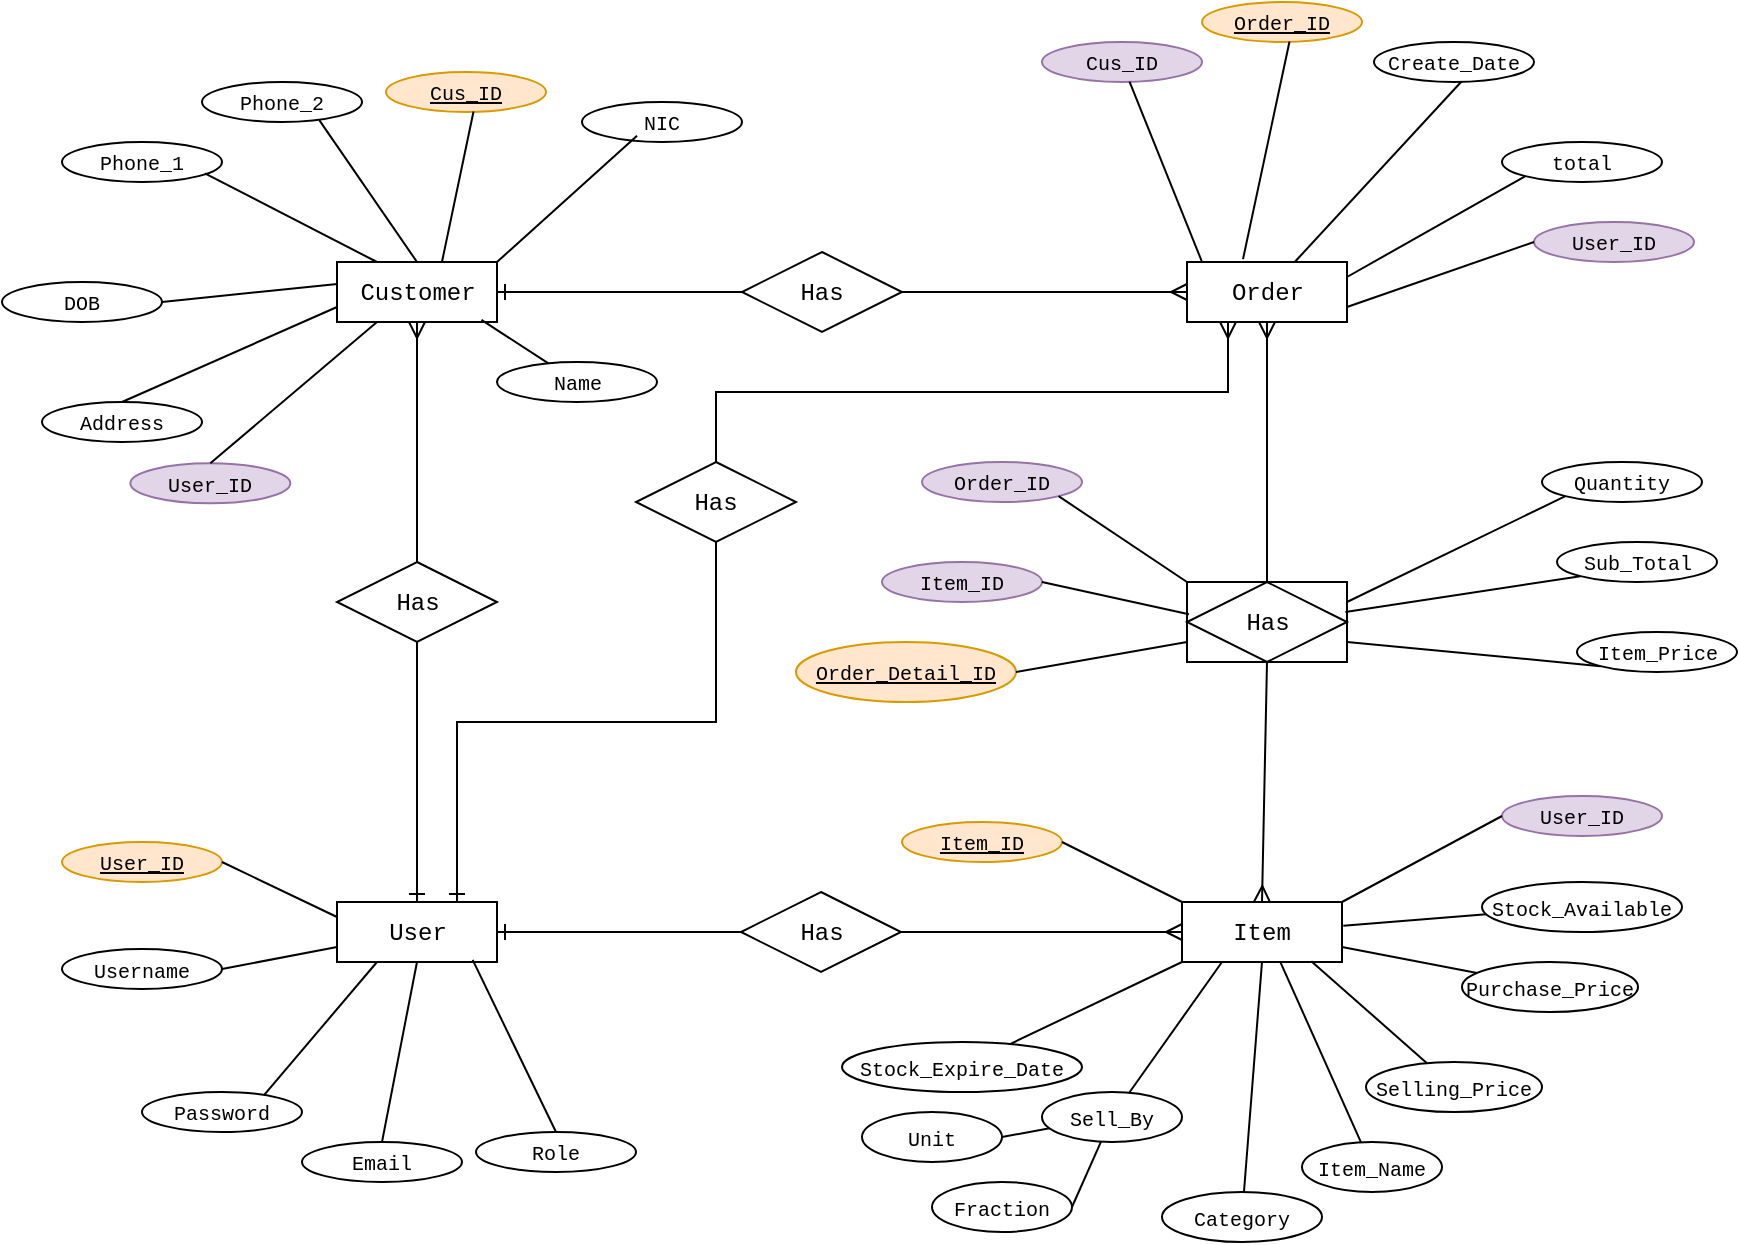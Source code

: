 <mxfile version="24.7.10" pages="2">
  <diagram name="Page-1" id="GAQdqQaSaiLUtLAq9hmA">
    <mxGraphModel dx="1038" dy="693" grid="1" gridSize="10" guides="1" tooltips="1" connect="1" arrows="1" fold="1" page="1" pageScale="1" pageWidth="1654" pageHeight="1169" math="0" shadow="0">
      <root>
        <mxCell id="0" />
        <mxCell id="1" parent="0" />
        <mxCell id="LzNIg7n_GcMWE87P90xB-1" value="&lt;font face=&quot;Courier New&quot;&gt;Item&lt;/font&gt;" style="whiteSpace=wrap;html=1;align=center;" parent="1" vertex="1">
          <mxGeometry x="988" y="725" width="80" height="30" as="geometry" />
        </mxCell>
        <mxCell id="LzNIg7n_GcMWE87P90xB-13" style="rounded=0;orthogonalLoop=1;jettySize=auto;html=1;entryX=0.5;entryY=1;entryDx=0;entryDy=0;endArrow=none;endFill=0;" parent="1" source="LzNIg7n_GcMWE87P90xB-12" target="LzNIg7n_GcMWE87P90xB-1" edge="1">
          <mxGeometry relative="1" as="geometry" />
        </mxCell>
        <mxCell id="LzNIg7n_GcMWE87P90xB-12" value="&lt;div style=&quot;&quot;&gt;&lt;span style=&quot;font-size: 10px;&quot;&gt;&lt;font face=&quot;Courier New&quot;&gt;Category&lt;/font&gt;&lt;/span&gt;&lt;/div&gt;" style="ellipse;whiteSpace=wrap;html=1;align=center;" parent="1" vertex="1">
          <mxGeometry x="978" y="870" width="80" height="25" as="geometry" />
        </mxCell>
        <mxCell id="LzNIg7n_GcMWE87P90xB-14" style="rounded=0;orthogonalLoop=1;jettySize=auto;html=1;endArrow=none;endFill=0;entryX=0.615;entryY=1.001;entryDx=0;entryDy=0;entryPerimeter=0;" parent="1" source="LzNIg7n_GcMWE87P90xB-15" target="LzNIg7n_GcMWE87P90xB-1" edge="1">
          <mxGeometry relative="1" as="geometry">
            <mxPoint x="1100" y="782" as="targetPoint" />
          </mxGeometry>
        </mxCell>
        <mxCell id="LzNIg7n_GcMWE87P90xB-15" value="&lt;font face=&quot;Courier New&quot; style=&quot;font-size: 10px;&quot;&gt;Item_Name&lt;/font&gt;" style="ellipse;whiteSpace=wrap;html=1;align=center;" parent="1" vertex="1">
          <mxGeometry x="1048" y="845" width="70" height="25" as="geometry" />
        </mxCell>
        <mxCell id="LzNIg7n_GcMWE87P90xB-16" style="rounded=0;orthogonalLoop=1;jettySize=auto;html=1;endArrow=none;endFill=0;entryX=0.808;entryY=0.986;entryDx=0;entryDy=0;entryPerimeter=0;" parent="1" source="LzNIg7n_GcMWE87P90xB-17" target="LzNIg7n_GcMWE87P90xB-1" edge="1">
          <mxGeometry relative="1" as="geometry">
            <mxPoint x="1040" y="765" as="targetPoint" />
          </mxGeometry>
        </mxCell>
        <mxCell id="LzNIg7n_GcMWE87P90xB-17" value="&lt;font face=&quot;Courier New&quot; style=&quot;font-size: 10px;&quot;&gt;Selling_Price&lt;/font&gt;" style="ellipse;whiteSpace=wrap;html=1;align=center;" parent="1" vertex="1">
          <mxGeometry x="1080" y="805" width="88" height="25" as="geometry" />
        </mxCell>
        <mxCell id="LzNIg7n_GcMWE87P90xB-18" style="rounded=0;orthogonalLoop=1;jettySize=auto;html=1;endArrow=none;endFill=0;entryX=1;entryY=0.75;entryDx=0;entryDy=0;" parent="1" source="LzNIg7n_GcMWE87P90xB-19" target="LzNIg7n_GcMWE87P90xB-1" edge="1">
          <mxGeometry relative="1" as="geometry">
            <mxPoint x="1059" y="764" as="targetPoint" />
          </mxGeometry>
        </mxCell>
        <mxCell id="LzNIg7n_GcMWE87P90xB-19" value="&lt;font face=&quot;Courier New&quot;&gt;&lt;font size=&quot;1&quot;&gt;Purchase_Price&lt;/font&gt;&lt;/font&gt;" style="ellipse;whiteSpace=wrap;html=1;align=center;" parent="1" vertex="1">
          <mxGeometry x="1128" y="755" width="88" height="25" as="geometry" />
        </mxCell>
        <mxCell id="LzNIg7n_GcMWE87P90xB-20" style="rounded=0;orthogonalLoop=1;jettySize=auto;html=1;endArrow=none;endFill=0;entryX=1.008;entryY=0.395;entryDx=0;entryDy=0;entryPerimeter=0;" parent="1" source="LzNIg7n_GcMWE87P90xB-21" target="LzNIg7n_GcMWE87P90xB-1" edge="1">
          <mxGeometry relative="1" as="geometry">
            <mxPoint x="1078" y="705" as="targetPoint" />
          </mxGeometry>
        </mxCell>
        <mxCell id="LzNIg7n_GcMWE87P90xB-21" value="&lt;font face=&quot;Courier New&quot;&gt;&lt;font size=&quot;1&quot;&gt;Stock_Available&lt;/font&gt;&lt;/font&gt;" style="ellipse;whiteSpace=wrap;html=1;align=center;" parent="1" vertex="1">
          <mxGeometry x="1138" y="715" width="100" height="25" as="geometry" />
        </mxCell>
        <mxCell id="l1fIY8HtY1Hj4yPnjp5b-1" style="rounded=0;orthogonalLoop=1;jettySize=auto;html=1;entryX=0.25;entryY=1;entryDx=0;entryDy=0;endArrow=none;endFill=0;" parent="1" source="l1fIY8HtY1Hj4yPnjp5b-2" target="LzNIg7n_GcMWE87P90xB-1" edge="1">
          <mxGeometry relative="1" as="geometry">
            <mxPoint x="954" y="725" as="targetPoint" />
          </mxGeometry>
        </mxCell>
        <mxCell id="l1fIY8HtY1Hj4yPnjp5b-5" style="rounded=0;orthogonalLoop=1;jettySize=auto;html=1;entryX=1;entryY=0.5;entryDx=0;entryDy=0;endArrow=none;endFill=0;" parent="1" source="l1fIY8HtY1Hj4yPnjp5b-2" target="l1fIY8HtY1Hj4yPnjp5b-3" edge="1">
          <mxGeometry relative="1" as="geometry" />
        </mxCell>
        <mxCell id="l1fIY8HtY1Hj4yPnjp5b-6" style="rounded=0;orthogonalLoop=1;jettySize=auto;html=1;entryX=1;entryY=0.5;entryDx=0;entryDy=0;endArrow=none;endFill=0;" parent="1" source="l1fIY8HtY1Hj4yPnjp5b-2" target="l1fIY8HtY1Hj4yPnjp5b-4" edge="1">
          <mxGeometry relative="1" as="geometry" />
        </mxCell>
        <mxCell id="l1fIY8HtY1Hj4yPnjp5b-2" value="&lt;div style=&quot;&quot;&gt;&lt;span style=&quot;font-size: 10px;&quot;&gt;&lt;font face=&quot;Courier New&quot;&gt;Sell_By&lt;/font&gt;&lt;/span&gt;&lt;/div&gt;" style="ellipse;whiteSpace=wrap;html=1;align=center;" parent="1" vertex="1">
          <mxGeometry x="918" y="820" width="70" height="25" as="geometry" />
        </mxCell>
        <mxCell id="l1fIY8HtY1Hj4yPnjp5b-3" value="&lt;div style=&quot;&quot;&gt;&lt;span style=&quot;font-size: 10px;&quot;&gt;&lt;font face=&quot;Courier New&quot;&gt;Unit&lt;/font&gt;&lt;/span&gt;&lt;/div&gt;" style="ellipse;whiteSpace=wrap;html=1;align=center;" parent="1" vertex="1">
          <mxGeometry x="828" y="830" width="70" height="25" as="geometry" />
        </mxCell>
        <mxCell id="l1fIY8HtY1Hj4yPnjp5b-4" value="&lt;div style=&quot;&quot;&gt;&lt;span style=&quot;font-size: 10px;&quot;&gt;&lt;font face=&quot;Courier New&quot;&gt;Fraction&lt;/font&gt;&lt;/span&gt;&lt;/div&gt;" style="ellipse;whiteSpace=wrap;html=1;align=center;" parent="1" vertex="1">
          <mxGeometry x="863" y="865" width="70" height="25" as="geometry" />
        </mxCell>
        <mxCell id="l1fIY8HtY1Hj4yPnjp5b-7" style="rounded=0;orthogonalLoop=1;jettySize=auto;html=1;endArrow=none;endFill=0;entryX=0;entryY=1;entryDx=0;entryDy=0;" parent="1" source="l1fIY8HtY1Hj4yPnjp5b-8" target="LzNIg7n_GcMWE87P90xB-1" edge="1">
          <mxGeometry relative="1" as="geometry">
            <mxPoint x="788" y="737" as="targetPoint" />
          </mxGeometry>
        </mxCell>
        <mxCell id="l1fIY8HtY1Hj4yPnjp5b-8" value="&lt;font face=&quot;Courier New&quot;&gt;&lt;font size=&quot;1&quot;&gt;Stock_Expire_Date&lt;/font&gt;&lt;/font&gt;" style="ellipse;whiteSpace=wrap;html=1;align=center;" parent="1" vertex="1">
          <mxGeometry x="818" y="795" width="120" height="25" as="geometry" />
        </mxCell>
        <mxCell id="Owiz3C77NYRJmFUTiHMg-1" value="&lt;font face=&quot;Courier New&quot;&gt;Customer&lt;/font&gt;" style="whiteSpace=wrap;html=1;align=center;" vertex="1" parent="1">
          <mxGeometry x="565.5" y="405" width="80" height="30" as="geometry" />
        </mxCell>
        <mxCell id="Owiz3C77NYRJmFUTiHMg-2" value="&lt;font face=&quot;Courier New&quot;&gt;Order&lt;/font&gt;" style="whiteSpace=wrap;html=1;align=center;" vertex="1" parent="1">
          <mxGeometry x="990.5" y="405" width="80" height="30" as="geometry" />
        </mxCell>
        <mxCell id="Owiz3C77NYRJmFUTiHMg-6" value="" style="fontSize=12;html=1;endArrow=ERmany;rounded=0;entryX=0.5;entryY=0;entryDx=0;entryDy=0;exitX=0.5;exitY=1;exitDx=0;exitDy=0;" edge="1" parent="1" source="Owiz3C77NYRJmFUTiHMg-8" target="LzNIg7n_GcMWE87P90xB-1">
          <mxGeometry width="100" height="100" relative="1" as="geometry">
            <mxPoint x="1028" y="615" as="sourcePoint" />
            <mxPoint x="898" y="555" as="targetPoint" />
          </mxGeometry>
        </mxCell>
        <mxCell id="Owiz3C77NYRJmFUTiHMg-7" value="" style="fontSize=12;html=1;endArrow=ERmany;rounded=0;entryX=0.5;entryY=1;entryDx=0;entryDy=0;exitX=0.5;exitY=0;exitDx=0;exitDy=0;" edge="1" parent="1" source="Owiz3C77NYRJmFUTiHMg-8" target="Owiz3C77NYRJmFUTiHMg-2">
          <mxGeometry width="100" height="100" relative="1" as="geometry">
            <mxPoint x="1028" y="555" as="sourcePoint" />
            <mxPoint x="1038" y="735" as="targetPoint" />
          </mxGeometry>
        </mxCell>
        <mxCell id="Owiz3C77NYRJmFUTiHMg-8" value="&lt;font face=&quot;Courier New&quot;&gt;Has&lt;/font&gt;" style="shape=associativeEntity;whiteSpace=wrap;html=1;align=center;" vertex="1" parent="1">
          <mxGeometry x="990.5" y="565" width="80" height="40" as="geometry" />
        </mxCell>
        <mxCell id="Owiz3C77NYRJmFUTiHMg-9" value="&lt;font face=&quot;Courier New&quot;&gt;Has&lt;/font&gt;" style="shape=rhombus;perimeter=rhombusPerimeter;whiteSpace=wrap;html=1;align=center;" vertex="1" parent="1">
          <mxGeometry x="768" y="400" width="80" height="40" as="geometry" />
        </mxCell>
        <mxCell id="Owiz3C77NYRJmFUTiHMg-10" value="" style="fontSize=12;html=1;endArrow=ERmany;rounded=0;entryX=0;entryY=0.5;entryDx=0;entryDy=0;exitX=1;exitY=0.5;exitDx=0;exitDy=0;" edge="1" parent="1" source="Owiz3C77NYRJmFUTiHMg-9" target="Owiz3C77NYRJmFUTiHMg-2">
          <mxGeometry width="100" height="100" relative="1" as="geometry">
            <mxPoint x="1041" y="575" as="sourcePoint" />
            <mxPoint x="1041" y="445" as="targetPoint" />
          </mxGeometry>
        </mxCell>
        <mxCell id="Owiz3C77NYRJmFUTiHMg-11" value="" style="fontSize=12;html=1;endArrow=ERone;endFill=1;rounded=0;entryX=1;entryY=0.5;entryDx=0;entryDy=0;exitX=0;exitY=0.5;exitDx=0;exitDy=0;" edge="1" parent="1" source="Owiz3C77NYRJmFUTiHMg-9" target="Owiz3C77NYRJmFUTiHMg-1">
          <mxGeometry width="100" height="100" relative="1" as="geometry">
            <mxPoint x="868" y="655" as="sourcePoint" />
            <mxPoint x="968" y="555" as="targetPoint" />
          </mxGeometry>
        </mxCell>
        <mxCell id="Owiz3C77NYRJmFUTiHMg-12" value="&lt;font face=&quot;Courier New&quot;&gt;&lt;font size=&quot;1&quot;&gt;Name&lt;/font&gt;&lt;/font&gt;" style="ellipse;whiteSpace=wrap;html=1;align=center;" vertex="1" parent="1">
          <mxGeometry x="645.5" y="455" width="80" height="20" as="geometry" />
        </mxCell>
        <mxCell id="Owiz3C77NYRJmFUTiHMg-13" style="rounded=0;orthogonalLoop=1;jettySize=auto;html=1;endArrow=none;endFill=0;entryX=0.903;entryY=0.966;entryDx=0;entryDy=0;entryPerimeter=0;" edge="1" source="Owiz3C77NYRJmFUTiHMg-12" parent="1" target="Owiz3C77NYRJmFUTiHMg-1">
          <mxGeometry relative="1" as="geometry">
            <mxPoint x="698" y="495" as="targetPoint" />
          </mxGeometry>
        </mxCell>
        <mxCell id="Owiz3C77NYRJmFUTiHMg-14" value="&lt;font face=&quot;Courier New&quot;&gt;&lt;font size=&quot;1&quot;&gt;NIC&lt;/font&gt;&lt;/font&gt;" style="ellipse;whiteSpace=wrap;html=1;align=center;" vertex="1" parent="1">
          <mxGeometry x="688" y="325" width="80" height="20" as="geometry" />
        </mxCell>
        <mxCell id="Owiz3C77NYRJmFUTiHMg-15" style="rounded=0;orthogonalLoop=1;jettySize=auto;html=1;endArrow=none;endFill=0;entryX=1;entryY=0;entryDx=0;entryDy=0;exitX=0.344;exitY=0.842;exitDx=0;exitDy=0;exitPerimeter=0;" edge="1" parent="1" source="Owiz3C77NYRJmFUTiHMg-14" target="Owiz3C77NYRJmFUTiHMg-1">
          <mxGeometry relative="1" as="geometry">
            <mxPoint x="648" y="444" as="targetPoint" />
            <mxPoint x="656" y="485" as="sourcePoint" />
          </mxGeometry>
        </mxCell>
        <mxCell id="Owiz3C77NYRJmFUTiHMg-16" value="&lt;font face=&quot;Courier New&quot;&gt;&lt;font size=&quot;1&quot;&gt;Address&lt;/font&gt;&lt;/font&gt;" style="ellipse;whiteSpace=wrap;html=1;align=center;" vertex="1" parent="1">
          <mxGeometry x="418" y="475" width="80" height="20" as="geometry" />
        </mxCell>
        <mxCell id="Owiz3C77NYRJmFUTiHMg-17" style="rounded=0;orthogonalLoop=1;jettySize=auto;html=1;endArrow=none;endFill=0;entryX=0;entryY=0.75;entryDx=0;entryDy=0;exitX=0.5;exitY=0;exitDx=0;exitDy=0;" edge="1" source="Owiz3C77NYRJmFUTiHMg-16" parent="1" target="Owiz3C77NYRJmFUTiHMg-1">
          <mxGeometry relative="1" as="geometry">
            <mxPoint x="526" y="415" as="targetPoint" />
            <mxPoint x="576" y="465" as="sourcePoint" />
          </mxGeometry>
        </mxCell>
        <mxCell id="Owiz3C77NYRJmFUTiHMg-18" value="&lt;font face=&quot;Courier New&quot;&gt;&lt;font size=&quot;1&quot;&gt;DOB&lt;/font&gt;&lt;/font&gt;" style="ellipse;whiteSpace=wrap;html=1;align=center;" vertex="1" parent="1">
          <mxGeometry x="398" y="415" width="80" height="20" as="geometry" />
        </mxCell>
        <mxCell id="Owiz3C77NYRJmFUTiHMg-19" style="rounded=0;orthogonalLoop=1;jettySize=auto;html=1;endArrow=none;endFill=0;entryX=0.002;entryY=0.365;entryDx=0;entryDy=0;exitX=1;exitY=0.5;exitDx=0;exitDy=0;entryPerimeter=0;" edge="1" source="Owiz3C77NYRJmFUTiHMg-18" parent="1" target="Owiz3C77NYRJmFUTiHMg-1">
          <mxGeometry relative="1" as="geometry">
            <mxPoint x="516" y="368" as="targetPoint" />
            <mxPoint x="526" y="405" as="sourcePoint" />
          </mxGeometry>
        </mxCell>
        <mxCell id="Owiz3C77NYRJmFUTiHMg-20" value="&lt;font face=&quot;Courier New&quot;&gt;&lt;font size=&quot;1&quot;&gt;Phone_1&lt;/font&gt;&lt;/font&gt;" style="ellipse;whiteSpace=wrap;html=1;align=center;" vertex="1" parent="1">
          <mxGeometry x="428" y="345" width="80" height="20" as="geometry" />
        </mxCell>
        <mxCell id="Owiz3C77NYRJmFUTiHMg-21" style="rounded=0;orthogonalLoop=1;jettySize=auto;html=1;endArrow=none;endFill=0;entryX=0.25;entryY=0;entryDx=0;entryDy=0;exitX=0.893;exitY=0.786;exitDx=0;exitDy=0;exitPerimeter=0;" edge="1" source="Owiz3C77NYRJmFUTiHMg-20" parent="1" target="Owiz3C77NYRJmFUTiHMg-1">
          <mxGeometry relative="1" as="geometry">
            <mxPoint x="586" y="356" as="targetPoint" />
            <mxPoint x="546" y="345" as="sourcePoint" />
          </mxGeometry>
        </mxCell>
        <mxCell id="Owiz3C77NYRJmFUTiHMg-22" value="&lt;font face=&quot;Courier New&quot;&gt;&lt;font size=&quot;1&quot;&gt;Phone_2&lt;/font&gt;&lt;/font&gt;" style="ellipse;whiteSpace=wrap;html=1;align=center;" vertex="1" parent="1">
          <mxGeometry x="498" y="315" width="80" height="20" as="geometry" />
        </mxCell>
        <mxCell id="Owiz3C77NYRJmFUTiHMg-23" style="rounded=0;orthogonalLoop=1;jettySize=auto;html=1;endArrow=none;endFill=0;entryX=0.5;entryY=0;entryDx=0;entryDy=0;exitX=0.733;exitY=0.952;exitDx=0;exitDy=0;exitPerimeter=0;" edge="1" source="Owiz3C77NYRJmFUTiHMg-22" parent="1" target="Owiz3C77NYRJmFUTiHMg-1">
          <mxGeometry relative="1" as="geometry">
            <mxPoint x="656" y="375" as="targetPoint" />
            <mxPoint x="616" y="315" as="sourcePoint" />
          </mxGeometry>
        </mxCell>
        <mxCell id="Owiz3C77NYRJmFUTiHMg-24" value="&lt;font face=&quot;Courier New&quot;&gt;&lt;font size=&quot;1&quot;&gt;&lt;u&gt;Cus_ID&lt;/u&gt;&lt;/font&gt;&lt;/font&gt;" style="ellipse;whiteSpace=wrap;html=1;align=center;fillColor=#ffe6cc;strokeColor=#d79b00;" vertex="1" parent="1">
          <mxGeometry x="590" y="310" width="80" height="20" as="geometry" />
        </mxCell>
        <mxCell id="Owiz3C77NYRJmFUTiHMg-25" style="rounded=0;orthogonalLoop=1;jettySize=auto;html=1;endArrow=none;endFill=0;entryX=0.656;entryY=0;entryDx=0;entryDy=0;exitX=0.547;exitY=0.988;exitDx=0;exitDy=0;exitPerimeter=0;entryPerimeter=0;" edge="1" source="Owiz3C77NYRJmFUTiHMg-24" parent="1" target="Owiz3C77NYRJmFUTiHMg-1">
          <mxGeometry relative="1" as="geometry">
            <mxPoint x="698" y="400" as="targetPoint" />
            <mxPoint x="708" y="310" as="sourcePoint" />
          </mxGeometry>
        </mxCell>
        <mxCell id="Owiz3C77NYRJmFUTiHMg-26" value="&lt;font face=&quot;Courier New&quot;&gt;&lt;font size=&quot;1&quot;&gt;Cus_ID&lt;/font&gt;&lt;/font&gt;" style="ellipse;whiteSpace=wrap;html=1;align=center;fillColor=#e1d5e7;strokeColor=#9673a6;" vertex="1" parent="1">
          <mxGeometry x="918" y="295" width="80" height="20" as="geometry" />
        </mxCell>
        <mxCell id="Owiz3C77NYRJmFUTiHMg-27" style="rounded=0;orthogonalLoop=1;jettySize=auto;html=1;endArrow=none;endFill=0;exitX=0.547;exitY=0.988;exitDx=0;exitDy=0;exitPerimeter=0;entryX=0.094;entryY=0;entryDx=0;entryDy=0;entryPerimeter=0;" edge="1" source="Owiz3C77NYRJmFUTiHMg-26" parent="1" target="Owiz3C77NYRJmFUTiHMg-2">
          <mxGeometry relative="1" as="geometry">
            <mxPoint x="628" y="415" as="targetPoint" />
            <mxPoint x="718" y="320" as="sourcePoint" />
          </mxGeometry>
        </mxCell>
        <mxCell id="Owiz3C77NYRJmFUTiHMg-28" value="&lt;font face=&quot;Courier New&quot;&gt;&lt;font size=&quot;1&quot;&gt;&lt;u&gt;Order_ID&lt;/u&gt;&lt;/font&gt;&lt;/font&gt;" style="ellipse;whiteSpace=wrap;html=1;align=center;fillColor=#ffe6cc;strokeColor=#d79b00;" vertex="1" parent="1">
          <mxGeometry x="998" y="275" width="80" height="20" as="geometry" />
        </mxCell>
        <mxCell id="Owiz3C77NYRJmFUTiHMg-29" style="rounded=0;orthogonalLoop=1;jettySize=auto;html=1;endArrow=none;endFill=0;exitX=0.547;exitY=0.988;exitDx=0;exitDy=0;exitPerimeter=0;entryX=0.35;entryY=-0.048;entryDx=0;entryDy=0;entryPerimeter=0;" edge="1" source="Owiz3C77NYRJmFUTiHMg-28" parent="1" target="Owiz3C77NYRJmFUTiHMg-2">
          <mxGeometry relative="1" as="geometry">
            <mxPoint x="1083" y="385" as="targetPoint" />
            <mxPoint x="803" y="300" as="sourcePoint" />
          </mxGeometry>
        </mxCell>
        <mxCell id="Owiz3C77NYRJmFUTiHMg-30" value="&lt;font face=&quot;Courier New&quot;&gt;&lt;font size=&quot;1&quot;&gt;Create_Date&lt;/font&gt;&lt;/font&gt;" style="ellipse;whiteSpace=wrap;html=1;align=center;" vertex="1" parent="1">
          <mxGeometry x="1084" y="295" width="80" height="20" as="geometry" />
        </mxCell>
        <mxCell id="Owiz3C77NYRJmFUTiHMg-31" style="rounded=0;orthogonalLoop=1;jettySize=auto;html=1;endArrow=none;endFill=0;exitX=0.547;exitY=0.988;exitDx=0;exitDy=0;exitPerimeter=0;" edge="1" source="Owiz3C77NYRJmFUTiHMg-30" parent="1" target="Owiz3C77NYRJmFUTiHMg-2">
          <mxGeometry relative="1" as="geometry">
            <mxPoint x="1105" y="424" as="targetPoint" />
            <mxPoint x="889" y="320" as="sourcePoint" />
          </mxGeometry>
        </mxCell>
        <mxCell id="Owiz3C77NYRJmFUTiHMg-32" value="&lt;font face=&quot;Courier New&quot;&gt;&lt;font size=&quot;1&quot;&gt;total&lt;/font&gt;&lt;/font&gt;" style="ellipse;whiteSpace=wrap;html=1;align=center;" vertex="1" parent="1">
          <mxGeometry x="1148" y="345" width="80" height="20" as="geometry" />
        </mxCell>
        <mxCell id="Owiz3C77NYRJmFUTiHMg-33" style="rounded=0;orthogonalLoop=1;jettySize=auto;html=1;endArrow=none;endFill=0;exitX=0;exitY=1;exitDx=0;exitDy=0;entryX=1;entryY=0.25;entryDx=0;entryDy=0;" edge="1" source="Owiz3C77NYRJmFUTiHMg-32" parent="1" target="Owiz3C77NYRJmFUTiHMg-2">
          <mxGeometry relative="1" as="geometry">
            <mxPoint x="1112" y="455" as="targetPoint" />
            <mxPoint x="957" y="370" as="sourcePoint" />
          </mxGeometry>
        </mxCell>
        <mxCell id="Owiz3C77NYRJmFUTiHMg-34" value="&lt;font face=&quot;Courier New&quot;&gt;&lt;font size=&quot;1&quot;&gt;Quantity&lt;/font&gt;&lt;/font&gt;" style="ellipse;whiteSpace=wrap;html=1;align=center;" vertex="1" parent="1">
          <mxGeometry x="1168" y="505" width="80" height="20" as="geometry" />
        </mxCell>
        <mxCell id="Owiz3C77NYRJmFUTiHMg-35" style="rounded=0;orthogonalLoop=1;jettySize=auto;html=1;endArrow=none;endFill=0;exitX=0;exitY=1;exitDx=0;exitDy=0;entryX=1;entryY=0.25;entryDx=0;entryDy=0;" edge="1" source="Owiz3C77NYRJmFUTiHMg-34" parent="1" target="Owiz3C77NYRJmFUTiHMg-8">
          <mxGeometry relative="1" as="geometry">
            <mxPoint x="1104.13" y="710.84" as="targetPoint" />
            <mxPoint x="1000.87" y="520" as="sourcePoint" />
          </mxGeometry>
        </mxCell>
        <mxCell id="Owiz3C77NYRJmFUTiHMg-36" value="&lt;font face=&quot;Courier New&quot;&gt;&lt;font size=&quot;1&quot;&gt;Order_ID&lt;/font&gt;&lt;/font&gt;" style="ellipse;whiteSpace=wrap;html=1;align=center;fillColor=#e1d5e7;strokeColor=#9673a6;" vertex="1" parent="1">
          <mxGeometry x="858" y="505" width="80" height="20" as="geometry" />
        </mxCell>
        <mxCell id="Owiz3C77NYRJmFUTiHMg-37" style="rounded=0;orthogonalLoop=1;jettySize=auto;html=1;endArrow=none;endFill=0;exitX=1;exitY=1;exitDx=0;exitDy=0;entryX=0;entryY=0;entryDx=0;entryDy=0;" edge="1" source="Owiz3C77NYRJmFUTiHMg-36" parent="1" target="Owiz3C77NYRJmFUTiHMg-8">
          <mxGeometry relative="1" as="geometry">
            <mxPoint x="879" y="624" as="targetPoint" />
            <mxPoint x="663" y="520" as="sourcePoint" />
          </mxGeometry>
        </mxCell>
        <mxCell id="Owiz3C77NYRJmFUTiHMg-38" value="&lt;font face=&quot;Courier New&quot;&gt;&lt;font size=&quot;1&quot;&gt;&lt;u&gt;Item_ID&lt;/u&gt;&lt;/font&gt;&lt;/font&gt;" style="ellipse;whiteSpace=wrap;html=1;align=center;fillColor=#ffe6cc;strokeColor=#d79b00;" vertex="1" parent="1">
          <mxGeometry x="848" y="685" width="80" height="20" as="geometry" />
        </mxCell>
        <mxCell id="Owiz3C77NYRJmFUTiHMg-39" style="rounded=0;orthogonalLoop=1;jettySize=auto;html=1;endArrow=none;endFill=0;exitX=1;exitY=0.5;exitDx=0;exitDy=0;entryX=0;entryY=0;entryDx=0;entryDy=0;" edge="1" source="Owiz3C77NYRJmFUTiHMg-38" parent="1" target="LzNIg7n_GcMWE87P90xB-1">
          <mxGeometry relative="1" as="geometry">
            <mxPoint x="988" y="775" as="targetPoint" />
            <mxPoint x="657.44" y="706.65" as="sourcePoint" />
          </mxGeometry>
        </mxCell>
        <mxCell id="Owiz3C77NYRJmFUTiHMg-40" value="&lt;font face=&quot;Courier New&quot;&gt;&lt;font size=&quot;1&quot;&gt;Item_ID&lt;/font&gt;&lt;/font&gt;" style="ellipse;whiteSpace=wrap;html=1;align=center;fillColor=#e1d5e7;strokeColor=#9673a6;" vertex="1" parent="1">
          <mxGeometry x="838" y="555" width="80" height="20" as="geometry" />
        </mxCell>
        <mxCell id="Owiz3C77NYRJmFUTiHMg-41" style="rounded=0;orthogonalLoop=1;jettySize=auto;html=1;endArrow=none;endFill=0;exitX=1;exitY=0.5;exitDx=0;exitDy=0;entryX=0.012;entryY=0.404;entryDx=0;entryDy=0;entryPerimeter=0;" edge="1" source="Owiz3C77NYRJmFUTiHMg-40" parent="1" target="Owiz3C77NYRJmFUTiHMg-8">
          <mxGeometry relative="1" as="geometry">
            <mxPoint x="990.5" y="593" as="targetPoint" />
            <mxPoint x="659.94" y="566.65" as="sourcePoint" />
          </mxGeometry>
        </mxCell>
        <mxCell id="Owiz3C77NYRJmFUTiHMg-42" value="&lt;font face=&quot;Courier New&quot;&gt;&lt;font size=&quot;1&quot;&gt;&lt;u&gt;Order_Detail_ID&lt;/u&gt;&lt;/font&gt;&lt;/font&gt;" style="ellipse;whiteSpace=wrap;html=1;align=center;fillColor=#ffe6cc;strokeColor=#d79b00;" vertex="1" parent="1">
          <mxGeometry x="795" y="595" width="110" height="30" as="geometry" />
        </mxCell>
        <mxCell id="Owiz3C77NYRJmFUTiHMg-43" style="rounded=0;orthogonalLoop=1;jettySize=auto;html=1;endArrow=none;endFill=0;exitX=1;exitY=0.5;exitDx=0;exitDy=0;entryX=0;entryY=0.75;entryDx=0;entryDy=0;" edge="1" source="Owiz3C77NYRJmFUTiHMg-42" parent="1" target="Owiz3C77NYRJmFUTiHMg-8">
          <mxGeometry relative="1" as="geometry">
            <mxPoint x="982" y="621" as="targetPoint" />
            <mxPoint x="650.94" y="606.65" as="sourcePoint" />
          </mxGeometry>
        </mxCell>
        <mxCell id="Owiz3C77NYRJmFUTiHMg-44" value="&lt;font face=&quot;Courier New&quot;&gt;&lt;font size=&quot;1&quot;&gt;Sub_Total&lt;/font&gt;&lt;/font&gt;" style="ellipse;whiteSpace=wrap;html=1;align=center;" vertex="1" parent="1">
          <mxGeometry x="1175.5" y="545" width="80" height="20" as="geometry" />
        </mxCell>
        <mxCell id="Owiz3C77NYRJmFUTiHMg-45" style="rounded=0;orthogonalLoop=1;jettySize=auto;html=1;endArrow=none;endFill=0;exitX=0;exitY=1;exitDx=0;exitDy=0;entryX=0.99;entryY=0.375;entryDx=0;entryDy=0;entryPerimeter=0;" edge="1" source="Owiz3C77NYRJmFUTiHMg-44" parent="1" target="Owiz3C77NYRJmFUTiHMg-8">
          <mxGeometry relative="1" as="geometry">
            <mxPoint x="1068" y="615" as="targetPoint" />
            <mxPoint x="1008.37" y="560" as="sourcePoint" />
          </mxGeometry>
        </mxCell>
        <mxCell id="Owiz3C77NYRJmFUTiHMg-46" value="&lt;font face=&quot;Courier New&quot;&gt;User&lt;/font&gt;" style="whiteSpace=wrap;html=1;align=center;" vertex="1" parent="1">
          <mxGeometry x="565.5" y="725" width="80" height="30" as="geometry" />
        </mxCell>
        <mxCell id="Owiz3C77NYRJmFUTiHMg-47" value="&lt;font face=&quot;Courier New&quot;&gt;Has&lt;/font&gt;" style="shape=rhombus;perimeter=rhombusPerimeter;whiteSpace=wrap;html=1;align=center;" vertex="1" parent="1">
          <mxGeometry x="565.5" y="555" width="80" height="40" as="geometry" />
        </mxCell>
        <mxCell id="Owiz3C77NYRJmFUTiHMg-48" value="" style="fontSize=12;html=1;endArrow=ERone;endFill=1;rounded=0;entryX=0.5;entryY=0;entryDx=0;entryDy=0;exitX=0.5;exitY=1;exitDx=0;exitDy=0;" edge="1" parent="1" source="Owiz3C77NYRJmFUTiHMg-47" target="Owiz3C77NYRJmFUTiHMg-46">
          <mxGeometry width="100" height="100" relative="1" as="geometry">
            <mxPoint x="778" y="430" as="sourcePoint" />
            <mxPoint x="656" y="430" as="targetPoint" />
          </mxGeometry>
        </mxCell>
        <mxCell id="Owiz3C77NYRJmFUTiHMg-49" value="" style="fontSize=12;html=1;endArrow=ERmany;rounded=0;entryX=0.5;entryY=1;entryDx=0;entryDy=0;exitX=0.5;exitY=0;exitDx=0;exitDy=0;" edge="1" parent="1" source="Owiz3C77NYRJmFUTiHMg-47" target="Owiz3C77NYRJmFUTiHMg-1">
          <mxGeometry width="100" height="100" relative="1" as="geometry">
            <mxPoint x="858" y="430" as="sourcePoint" />
            <mxPoint x="1001" y="430" as="targetPoint" />
          </mxGeometry>
        </mxCell>
        <mxCell id="Owiz3C77NYRJmFUTiHMg-50" value="&lt;font face=&quot;Courier New&quot;&gt;Has&lt;/font&gt;" style="shape=rhombus;perimeter=rhombusPerimeter;whiteSpace=wrap;html=1;align=center;" vertex="1" parent="1">
          <mxGeometry x="715" y="505" width="80" height="40" as="geometry" />
        </mxCell>
        <mxCell id="Owiz3C77NYRJmFUTiHMg-51" value="" style="fontSize=12;html=1;endArrow=ERmany;rounded=0;entryX=0.25;entryY=1;entryDx=0;entryDy=0;exitX=0.5;exitY=0;exitDx=0;exitDy=0;edgeStyle=orthogonalEdgeStyle;" edge="1" source="Owiz3C77NYRJmFUTiHMg-50" parent="1" target="Owiz3C77NYRJmFUTiHMg-2">
          <mxGeometry width="100" height="100" relative="1" as="geometry">
            <mxPoint x="990.5" y="415" as="sourcePoint" />
            <mxPoint x="738.5" y="420" as="targetPoint" />
            <Array as="points">
              <mxPoint x="755" y="470" />
              <mxPoint x="1011" y="470" />
              <mxPoint x="1011" y="435" />
            </Array>
          </mxGeometry>
        </mxCell>
        <mxCell id="Owiz3C77NYRJmFUTiHMg-52" value="" style="fontSize=12;html=1;endArrow=ERone;endFill=1;rounded=0;exitX=0.5;exitY=1;exitDx=0;exitDy=0;entryX=0.75;entryY=0;entryDx=0;entryDy=0;edgeStyle=orthogonalEdgeStyle;" edge="1" source="Owiz3C77NYRJmFUTiHMg-50" parent="1" target="Owiz3C77NYRJmFUTiHMg-46">
          <mxGeometry width="100" height="100" relative="1" as="geometry">
            <mxPoint x="910.5" y="415" as="sourcePoint" />
            <mxPoint x="739" y="710" as="targetPoint" />
          </mxGeometry>
        </mxCell>
        <mxCell id="Owiz3C77NYRJmFUTiHMg-53" value="&lt;font face=&quot;Courier New&quot;&gt;Has&lt;/font&gt;" style="shape=rhombus;perimeter=rhombusPerimeter;whiteSpace=wrap;html=1;align=center;" vertex="1" parent="1">
          <mxGeometry x="767.5" y="720" width="80" height="40" as="geometry" />
        </mxCell>
        <mxCell id="Owiz3C77NYRJmFUTiHMg-54" value="" style="fontSize=12;html=1;endArrow=ERone;endFill=1;rounded=0;entryX=1;entryY=0.5;entryDx=0;entryDy=0;exitX=0;exitY=0.5;exitDx=0;exitDy=0;" edge="1" source="Owiz3C77NYRJmFUTiHMg-53" parent="1" target="Owiz3C77NYRJmFUTiHMg-46">
          <mxGeometry width="100" height="100" relative="1" as="geometry">
            <mxPoint x="867.5" y="975" as="sourcePoint" />
            <mxPoint x="645.5" y="740" as="targetPoint" />
          </mxGeometry>
        </mxCell>
        <mxCell id="Owiz3C77NYRJmFUTiHMg-55" value="" style="fontSize=12;html=1;endArrow=ERmany;rounded=0;entryX=0;entryY=0.5;entryDx=0;entryDy=0;exitX=1;exitY=0.5;exitDx=0;exitDy=0;" edge="1" source="Owiz3C77NYRJmFUTiHMg-53" parent="1" target="LzNIg7n_GcMWE87P90xB-1">
          <mxGeometry width="100" height="100" relative="1" as="geometry">
            <mxPoint x="1040.5" y="895" as="sourcePoint" />
            <mxPoint x="990.5" y="740" as="targetPoint" />
          </mxGeometry>
        </mxCell>
        <mxCell id="Owiz3C77NYRJmFUTiHMg-56" value="&lt;font face=&quot;Courier New&quot;&gt;&lt;font size=&quot;1&quot;&gt;User_ID&lt;/font&gt;&lt;/font&gt;" style="ellipse;whiteSpace=wrap;html=1;align=center;fillColor=#e1d5e7;strokeColor=#9673a6;" vertex="1" parent="1">
          <mxGeometry x="462.17" y="505.66" width="80" height="20" as="geometry" />
        </mxCell>
        <mxCell id="Owiz3C77NYRJmFUTiHMg-57" style="rounded=0;orthogonalLoop=1;jettySize=auto;html=1;endArrow=none;endFill=0;entryX=0.25;entryY=1;entryDx=0;entryDy=0;exitX=0.5;exitY=0;exitDx=0;exitDy=0;" edge="1" source="Owiz3C77NYRJmFUTiHMg-56" parent="1" target="Owiz3C77NYRJmFUTiHMg-1">
          <mxGeometry relative="1" as="geometry">
            <mxPoint x="613.83" y="455.0" as="targetPoint" />
            <mxPoint x="620.17" y="495.66" as="sourcePoint" />
          </mxGeometry>
        </mxCell>
        <mxCell id="Owiz3C77NYRJmFUTiHMg-58" value="&lt;font face=&quot;Courier New&quot;&gt;&lt;font size=&quot;1&quot;&gt;&lt;u&gt;User_ID&lt;/u&gt;&lt;/font&gt;&lt;/font&gt;" style="ellipse;whiteSpace=wrap;html=1;align=center;fillColor=#ffe6cc;strokeColor=#d79b00;" vertex="1" parent="1">
          <mxGeometry x="428" y="695" width="80" height="20" as="geometry" />
        </mxCell>
        <mxCell id="Owiz3C77NYRJmFUTiHMg-59" style="rounded=0;orthogonalLoop=1;jettySize=auto;html=1;endArrow=none;endFill=0;entryX=0;entryY=0.25;entryDx=0;entryDy=0;exitX=1;exitY=0.5;exitDx=0;exitDy=0;" edge="1" source="Owiz3C77NYRJmFUTiHMg-58" parent="1" target="Owiz3C77NYRJmFUTiHMg-46">
          <mxGeometry relative="1" as="geometry">
            <mxPoint x="532.13" y="895" as="targetPoint" />
            <mxPoint x="586" y="677.16" as="sourcePoint" />
          </mxGeometry>
        </mxCell>
        <mxCell id="Owiz3C77NYRJmFUTiHMg-60" value="&lt;font face=&quot;Courier New&quot;&gt;&lt;font size=&quot;1&quot;&gt;User_ID&lt;/font&gt;&lt;/font&gt;" style="ellipse;whiteSpace=wrap;html=1;align=center;fillColor=#e1d5e7;strokeColor=#9673a6;" vertex="1" parent="1">
          <mxGeometry x="1164" y="385.0" width="80" height="20" as="geometry" />
        </mxCell>
        <mxCell id="Owiz3C77NYRJmFUTiHMg-61" style="rounded=0;orthogonalLoop=1;jettySize=auto;html=1;endArrow=none;endFill=0;entryX=1;entryY=0.75;entryDx=0;entryDy=0;exitX=0;exitY=0.5;exitDx=0;exitDy=0;" edge="1" source="Owiz3C77NYRJmFUTiHMg-60" parent="1" target="Owiz3C77NYRJmFUTiHMg-2">
          <mxGeometry relative="1" as="geometry">
            <mxPoint x="1286.33" y="429.34" as="targetPoint" />
            <mxPoint x="846" y="515" as="sourcePoint" />
          </mxGeometry>
        </mxCell>
        <mxCell id="Owiz3C77NYRJmFUTiHMg-62" value="&lt;font face=&quot;Courier New&quot;&gt;&lt;font size=&quot;1&quot;&gt;User_ID&lt;/font&gt;&lt;/font&gt;" style="ellipse;whiteSpace=wrap;html=1;align=center;fillColor=#e1d5e7;strokeColor=#9673a6;" vertex="1" parent="1">
          <mxGeometry x="1148" y="672" width="80" height="20" as="geometry" />
        </mxCell>
        <mxCell id="Owiz3C77NYRJmFUTiHMg-63" style="rounded=0;orthogonalLoop=1;jettySize=auto;html=1;endArrow=none;endFill=0;entryX=1;entryY=0;entryDx=0;entryDy=0;exitX=0;exitY=0.5;exitDx=0;exitDy=0;" edge="1" source="Owiz3C77NYRJmFUTiHMg-62" parent="1" target="LzNIg7n_GcMWE87P90xB-1">
          <mxGeometry relative="1" as="geometry">
            <mxPoint x="1055" y="715" as="targetPoint" />
            <mxPoint x="830" y="802.0" as="sourcePoint" />
          </mxGeometry>
        </mxCell>
        <mxCell id="Owiz3C77NYRJmFUTiHMg-64" style="rounded=0;orthogonalLoop=1;jettySize=auto;html=1;endArrow=none;endFill=0;exitX=1;exitY=0.5;exitDx=0;exitDy=0;entryX=0;entryY=0.75;entryDx=0;entryDy=0;" edge="1" source="Owiz3C77NYRJmFUTiHMg-65" parent="1" target="Owiz3C77NYRJmFUTiHMg-46">
          <mxGeometry relative="1" as="geometry">
            <mxPoint x="542" y="787" as="targetPoint" />
            <mxPoint x="562.17" y="730.66" as="sourcePoint" />
          </mxGeometry>
        </mxCell>
        <mxCell id="Owiz3C77NYRJmFUTiHMg-65" value="&lt;font face=&quot;Courier New&quot;&gt;&lt;font size=&quot;1&quot;&gt;Username&lt;/font&gt;&lt;/font&gt;" style="ellipse;whiteSpace=wrap;html=1;align=center;" vertex="1" parent="1">
          <mxGeometry x="428" y="748.5" width="80" height="20" as="geometry" />
        </mxCell>
        <mxCell id="Owiz3C77NYRJmFUTiHMg-66" style="rounded=0;orthogonalLoop=1;jettySize=auto;html=1;endArrow=none;endFill=0;exitX=0.76;exitY=0.092;exitDx=0;exitDy=0;entryX=0.25;entryY=1;entryDx=0;entryDy=0;exitPerimeter=0;" edge="1" source="Owiz3C77NYRJmFUTiHMg-67" parent="1" target="Owiz3C77NYRJmFUTiHMg-46">
          <mxGeometry relative="1" as="geometry">
            <mxPoint x="542" y="830" as="targetPoint" />
            <mxPoint x="562.17" y="774.16" as="sourcePoint" />
          </mxGeometry>
        </mxCell>
        <mxCell id="Owiz3C77NYRJmFUTiHMg-67" value="&lt;font face=&quot;Courier New&quot;&gt;&lt;font size=&quot;1&quot;&gt;Password&lt;/font&gt;&lt;/font&gt;" style="ellipse;whiteSpace=wrap;html=1;align=center;" vertex="1" parent="1">
          <mxGeometry x="468" y="820" width="80" height="20" as="geometry" />
        </mxCell>
        <mxCell id="Owiz3C77NYRJmFUTiHMg-68" value="&lt;font face=&quot;Courier New&quot;&gt;&lt;font size=&quot;1&quot;&gt;Email&lt;/font&gt;&lt;/font&gt;" style="ellipse;whiteSpace=wrap;html=1;align=center;" vertex="1" parent="1">
          <mxGeometry x="548" y="845" width="80" height="20" as="geometry" />
        </mxCell>
        <mxCell id="Owiz3C77NYRJmFUTiHMg-69" style="rounded=0;orthogonalLoop=1;jettySize=auto;html=1;endArrow=none;endFill=0;exitX=0.5;exitY=0;exitDx=0;exitDy=0;entryX=0.5;entryY=1;entryDx=0;entryDy=0;" edge="1" source="Owiz3C77NYRJmFUTiHMg-68" parent="1" target="Owiz3C77NYRJmFUTiHMg-46">
          <mxGeometry relative="1" as="geometry">
            <mxPoint x="596" y="765" as="targetPoint" />
            <mxPoint x="572.17" y="784.16" as="sourcePoint" />
          </mxGeometry>
        </mxCell>
        <mxCell id="Owiz3C77NYRJmFUTiHMg-70" value="&lt;font face=&quot;Courier New&quot;&gt;&lt;font size=&quot;1&quot;&gt;Role&lt;/font&gt;&lt;/font&gt;" style="ellipse;whiteSpace=wrap;html=1;align=center;" vertex="1" parent="1">
          <mxGeometry x="635" y="840" width="80" height="20" as="geometry" />
        </mxCell>
        <mxCell id="Owiz3C77NYRJmFUTiHMg-71" style="rounded=0;orthogonalLoop=1;jettySize=auto;html=1;endArrow=none;endFill=0;exitX=0.5;exitY=0;exitDx=0;exitDy=0;entryX=0.848;entryY=0.965;entryDx=0;entryDy=0;entryPerimeter=0;" edge="1" source="Owiz3C77NYRJmFUTiHMg-70" parent="1" target="Owiz3C77NYRJmFUTiHMg-46">
          <mxGeometry relative="1" as="geometry">
            <mxPoint x="616" y="765" as="targetPoint" />
            <mxPoint x="582.17" y="794.16" as="sourcePoint" />
          </mxGeometry>
        </mxCell>
        <mxCell id="Owiz3C77NYRJmFUTiHMg-72" value="&lt;font size=&quot;1&quot; face=&quot;Courier New&quot;&gt;Item_Price&lt;/font&gt;" style="ellipse;whiteSpace=wrap;html=1;align=center;" vertex="1" parent="1">
          <mxGeometry x="1185.5" y="590" width="80" height="20" as="geometry" />
        </mxCell>
        <mxCell id="Owiz3C77NYRJmFUTiHMg-73" style="rounded=0;orthogonalLoop=1;jettySize=auto;html=1;endArrow=none;endFill=0;exitX=0;exitY=1;exitDx=0;exitDy=0;entryX=1;entryY=0.75;entryDx=0;entryDy=0;" edge="1" source="Owiz3C77NYRJmFUTiHMg-72" parent="1" target="Owiz3C77NYRJmFUTiHMg-8">
          <mxGeometry relative="1" as="geometry">
            <mxPoint x="1080" y="625" as="targetPoint" />
            <mxPoint x="1018.37" y="605" as="sourcePoint" />
          </mxGeometry>
        </mxCell>
      </root>
    </mxGraphModel>
  </diagram>
  <diagram id="B0IYOEl-MqbS_El6LlgV" name="Page-2">
    <mxGraphModel dx="1194" dy="797" grid="1" gridSize="10" guides="1" tooltips="1" connect="1" arrows="1" fold="1" page="1" pageScale="1" pageWidth="1654" pageHeight="1169" math="0" shadow="0">
      <root>
        <mxCell id="0" />
        <mxCell id="1" parent="0" />
      </root>
    </mxGraphModel>
  </diagram>
</mxfile>
